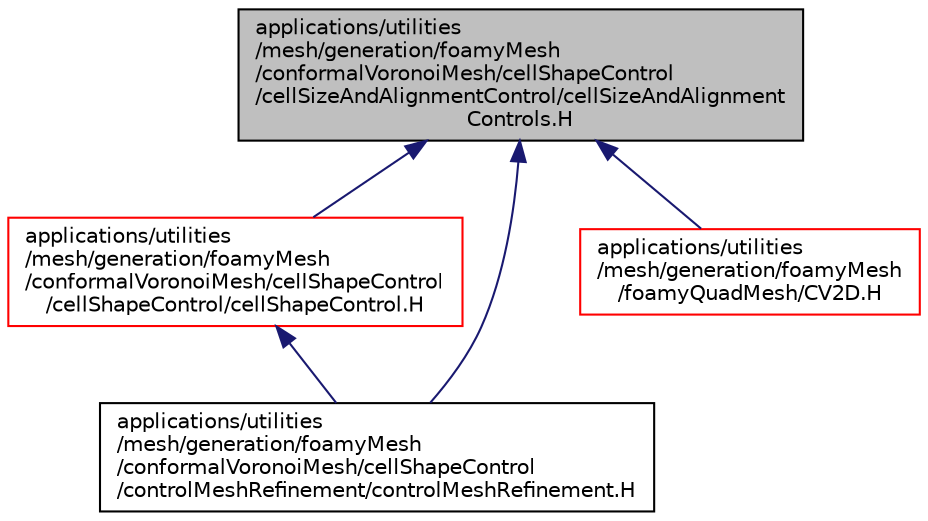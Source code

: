 digraph "applications/utilities/mesh/generation/foamyMesh/conformalVoronoiMesh/cellShapeControl/cellSizeAndAlignmentControl/cellSizeAndAlignmentControls.H"
{
  bgcolor="transparent";
  edge [fontname="Helvetica",fontsize="10",labelfontname="Helvetica",labelfontsize="10"];
  node [fontname="Helvetica",fontsize="10",shape=record];
  Node1 [label="applications/utilities\l/mesh/generation/foamyMesh\l/conformalVoronoiMesh/cellShapeControl\l/cellSizeAndAlignmentControl/cellSizeAndAlignment\lControls.H",height=0.2,width=0.4,color="black", fillcolor="grey75", style="filled", fontcolor="black"];
  Node1 -> Node2 [dir="back",color="midnightblue",fontsize="10",style="solid",fontname="Helvetica"];
  Node2 [label="applications/utilities\l/mesh/generation/foamyMesh\l/conformalVoronoiMesh/cellShapeControl\l/cellShapeControl/cellShapeControl.H",height=0.2,width=0.4,color="red",URL="$a04113.html"];
  Node2 -> Node3 [dir="back",color="midnightblue",fontsize="10",style="solid",fontname="Helvetica"];
  Node3 [label="applications/utilities\l/mesh/generation/foamyMesh\l/conformalVoronoiMesh/cellShapeControl\l/controlMeshRefinement/controlMeshRefinement.H",height=0.2,width=0.4,color="black",URL="$a04127.html"];
  Node1 -> Node3 [dir="back",color="midnightblue",fontsize="10",style="solid",fontname="Helvetica"];
  Node1 -> Node4 [dir="back",color="midnightblue",fontsize="10",style="solid",fontname="Helvetica"];
  Node4 [label="applications/utilities\l/mesh/generation/foamyMesh\l/foamyQuadMesh/CV2D.H",height=0.2,width=0.4,color="red",URL="$a04248.html"];
}
